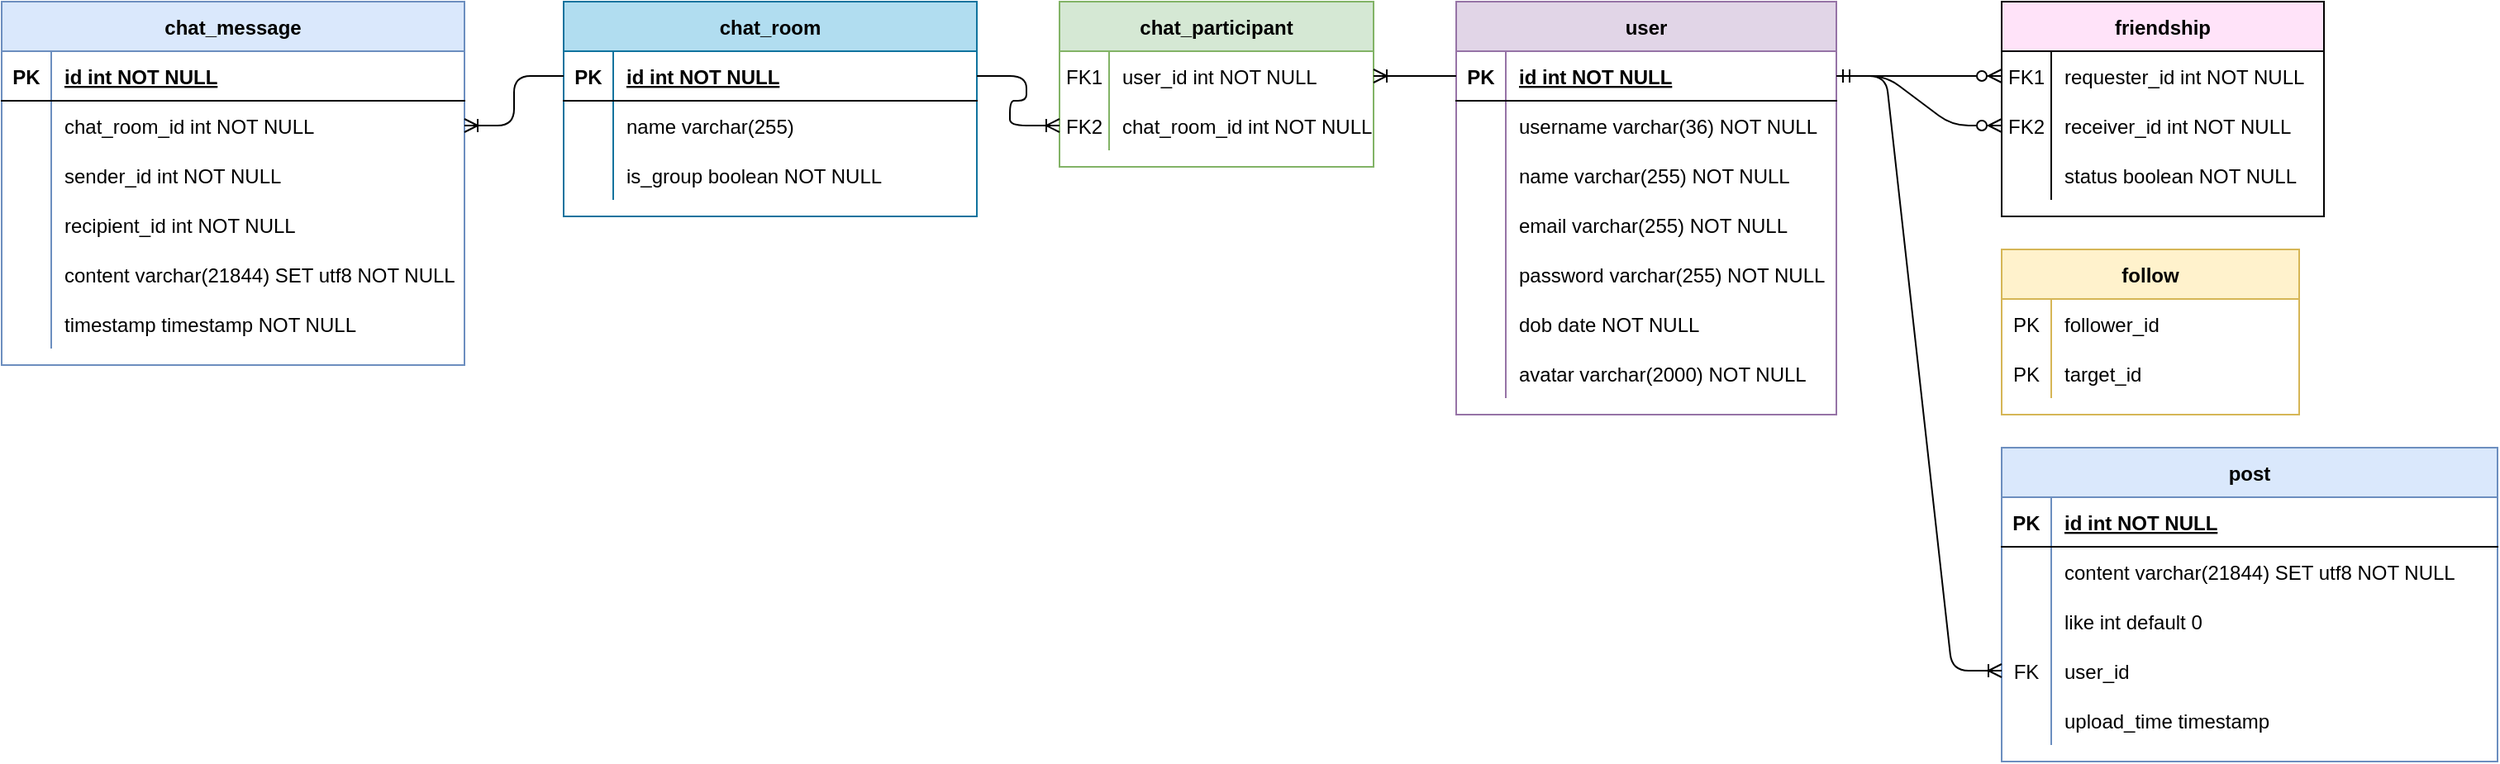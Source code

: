 <mxfile version="14.5.1" type="device"><diagram id="R2lEEEUBdFMjLlhIrx00" name="Page-1"><mxGraphModel dx="1086" dy="806" grid="1" gridSize="10" guides="1" tooltips="1" connect="1" arrows="1" fold="1" page="1" pageScale="1" pageWidth="850" pageHeight="1100" background="#ffffff" math="0" shadow="0" extFonts="Permanent Marker^https://fonts.googleapis.com/css?family=Permanent+Marker"><root><mxCell id="0"/><mxCell id="1" parent="0"/><mxCell id="C-vyLk0tnHw3VtMMgP7b-2" value="chat_room" style="shape=table;startSize=30;container=1;collapsible=1;childLayout=tableLayout;fixedRows=1;rowLines=0;fontStyle=1;align=center;resizeLast=1;fillColor=#b1ddf0;strokeColor=#10739e;" parent="1" vertex="1"><mxGeometry x="440" y="120" width="250" height="130" as="geometry"/></mxCell><mxCell id="C-vyLk0tnHw3VtMMgP7b-3" value="" style="shape=partialRectangle;collapsible=0;dropTarget=0;pointerEvents=0;fillColor=none;points=[[0,0.5],[1,0.5]];portConstraint=eastwest;top=0;left=0;right=0;bottom=1;" parent="C-vyLk0tnHw3VtMMgP7b-2" vertex="1"><mxGeometry y="30" width="250" height="30" as="geometry"/></mxCell><mxCell id="C-vyLk0tnHw3VtMMgP7b-4" value="PK" style="shape=partialRectangle;overflow=hidden;connectable=0;fillColor=none;top=0;left=0;bottom=0;right=0;fontStyle=1;" parent="C-vyLk0tnHw3VtMMgP7b-3" vertex="1"><mxGeometry width="30" height="30" as="geometry"/></mxCell><mxCell id="C-vyLk0tnHw3VtMMgP7b-5" value="id int NOT NULL " style="shape=partialRectangle;overflow=hidden;connectable=0;fillColor=none;top=0;left=0;bottom=0;right=0;align=left;spacingLeft=6;fontStyle=5;" parent="C-vyLk0tnHw3VtMMgP7b-3" vertex="1"><mxGeometry x="30" width="220" height="30" as="geometry"/></mxCell><mxCell id="C-vyLk0tnHw3VtMMgP7b-6" value="" style="shape=partialRectangle;collapsible=0;dropTarget=0;pointerEvents=0;fillColor=none;points=[[0,0.5],[1,0.5]];portConstraint=eastwest;top=0;left=0;right=0;bottom=0;" parent="C-vyLk0tnHw3VtMMgP7b-2" vertex="1"><mxGeometry y="60" width="250" height="30" as="geometry"/></mxCell><mxCell id="C-vyLk0tnHw3VtMMgP7b-7" value="" style="shape=partialRectangle;overflow=hidden;connectable=0;fillColor=none;top=0;left=0;bottom=0;right=0;" parent="C-vyLk0tnHw3VtMMgP7b-6" vertex="1"><mxGeometry width="30" height="30" as="geometry"/></mxCell><mxCell id="C-vyLk0tnHw3VtMMgP7b-8" value="name varchar(255)" style="shape=partialRectangle;overflow=hidden;connectable=0;fillColor=none;top=0;left=0;bottom=0;right=0;align=left;spacingLeft=6;" parent="C-vyLk0tnHw3VtMMgP7b-6" vertex="1"><mxGeometry x="30" width="220" height="30" as="geometry"/></mxCell><mxCell id="C-vyLk0tnHw3VtMMgP7b-9" value="" style="shape=partialRectangle;collapsible=0;dropTarget=0;pointerEvents=0;fillColor=none;points=[[0,0.5],[1,0.5]];portConstraint=eastwest;top=0;left=0;right=0;bottom=0;" parent="C-vyLk0tnHw3VtMMgP7b-2" vertex="1"><mxGeometry y="90" width="250" height="30" as="geometry"/></mxCell><mxCell id="C-vyLk0tnHw3VtMMgP7b-10" value="" style="shape=partialRectangle;overflow=hidden;connectable=0;fillColor=none;top=0;left=0;bottom=0;right=0;" parent="C-vyLk0tnHw3VtMMgP7b-9" vertex="1"><mxGeometry width="30" height="30" as="geometry"/></mxCell><mxCell id="C-vyLk0tnHw3VtMMgP7b-11" value="is_group boolean NOT NULL" style="shape=partialRectangle;overflow=hidden;connectable=0;fillColor=none;top=0;left=0;bottom=0;right=0;align=left;spacingLeft=6;" parent="C-vyLk0tnHw3VtMMgP7b-9" vertex="1"><mxGeometry x="30" width="220" height="30" as="geometry"/></mxCell><mxCell id="C-vyLk0tnHw3VtMMgP7b-23" value="chat_message" style="shape=table;startSize=30;container=1;collapsible=1;childLayout=tableLayout;fixedRows=1;rowLines=0;fontStyle=1;align=center;resizeLast=1;fillColor=#dae8fc;strokeColor=#6c8ebf;" parent="1" vertex="1"><mxGeometry x="100" y="120" width="280" height="220" as="geometry"/></mxCell><mxCell id="C-vyLk0tnHw3VtMMgP7b-24" value="" style="shape=partialRectangle;collapsible=0;dropTarget=0;pointerEvents=0;fillColor=none;points=[[0,0.5],[1,0.5]];portConstraint=eastwest;top=0;left=0;right=0;bottom=1;" parent="C-vyLk0tnHw3VtMMgP7b-23" vertex="1"><mxGeometry y="30" width="280" height="30" as="geometry"/></mxCell><mxCell id="C-vyLk0tnHw3VtMMgP7b-25" value="PK" style="shape=partialRectangle;overflow=hidden;connectable=0;fillColor=none;top=0;left=0;bottom=0;right=0;fontStyle=1;" parent="C-vyLk0tnHw3VtMMgP7b-24" vertex="1"><mxGeometry width="30" height="30" as="geometry"/></mxCell><mxCell id="C-vyLk0tnHw3VtMMgP7b-26" value="id int NOT NULL " style="shape=partialRectangle;overflow=hidden;connectable=0;fillColor=none;top=0;left=0;bottom=0;right=0;align=left;spacingLeft=6;fontStyle=5;" parent="C-vyLk0tnHw3VtMMgP7b-24" vertex="1"><mxGeometry x="30" width="250" height="30" as="geometry"/></mxCell><mxCell id="C-vyLk0tnHw3VtMMgP7b-27" value="" style="shape=partialRectangle;collapsible=0;dropTarget=0;pointerEvents=0;fillColor=none;points=[[0,0.5],[1,0.5]];portConstraint=eastwest;top=0;left=0;right=0;bottom=0;" parent="C-vyLk0tnHw3VtMMgP7b-23" vertex="1"><mxGeometry y="60" width="280" height="30" as="geometry"/></mxCell><mxCell id="C-vyLk0tnHw3VtMMgP7b-28" value="" style="shape=partialRectangle;overflow=hidden;connectable=0;fillColor=none;top=0;left=0;bottom=0;right=0;" parent="C-vyLk0tnHw3VtMMgP7b-27" vertex="1"><mxGeometry width="30" height="30" as="geometry"/></mxCell><mxCell id="C-vyLk0tnHw3VtMMgP7b-29" value="chat_room_id int NOT NULL" style="shape=partialRectangle;overflow=hidden;connectable=0;fillColor=none;top=0;left=0;bottom=0;right=0;align=left;spacingLeft=6;" parent="C-vyLk0tnHw3VtMMgP7b-27" vertex="1"><mxGeometry x="30" width="250" height="30" as="geometry"/></mxCell><mxCell id="GnM3e8JWFjY0dVEwa9tI-35" value="" style="shape=partialRectangle;collapsible=0;dropTarget=0;pointerEvents=0;fillColor=none;points=[[0,0.5],[1,0.5]];portConstraint=eastwest;top=0;left=0;right=0;bottom=0;" parent="C-vyLk0tnHw3VtMMgP7b-23" vertex="1"><mxGeometry y="90" width="280" height="30" as="geometry"/></mxCell><mxCell id="GnM3e8JWFjY0dVEwa9tI-36" value="" style="shape=partialRectangle;overflow=hidden;connectable=0;fillColor=none;top=0;left=0;bottom=0;right=0;" parent="GnM3e8JWFjY0dVEwa9tI-35" vertex="1"><mxGeometry width="30" height="30" as="geometry"/></mxCell><mxCell id="GnM3e8JWFjY0dVEwa9tI-37" value="sender_id int NOT NULL" style="shape=partialRectangle;overflow=hidden;connectable=0;fillColor=none;top=0;left=0;bottom=0;right=0;align=left;spacingLeft=6;" parent="GnM3e8JWFjY0dVEwa9tI-35" vertex="1"><mxGeometry x="30" width="250" height="30" as="geometry"/></mxCell><mxCell id="GnM3e8JWFjY0dVEwa9tI-38" value="" style="shape=partialRectangle;collapsible=0;dropTarget=0;pointerEvents=0;fillColor=none;points=[[0,0.5],[1,0.5]];portConstraint=eastwest;top=0;left=0;right=0;bottom=0;" parent="C-vyLk0tnHw3VtMMgP7b-23" vertex="1"><mxGeometry y="120" width="280" height="30" as="geometry"/></mxCell><mxCell id="GnM3e8JWFjY0dVEwa9tI-39" value="" style="shape=partialRectangle;overflow=hidden;connectable=0;fillColor=none;top=0;left=0;bottom=0;right=0;" parent="GnM3e8JWFjY0dVEwa9tI-38" vertex="1"><mxGeometry width="30" height="30" as="geometry"/></mxCell><mxCell id="GnM3e8JWFjY0dVEwa9tI-40" value="recipient_id int NOT NULL" style="shape=partialRectangle;overflow=hidden;connectable=0;fillColor=none;top=0;left=0;bottom=0;right=0;align=left;spacingLeft=6;" parent="GnM3e8JWFjY0dVEwa9tI-38" vertex="1"><mxGeometry x="30" width="250" height="30" as="geometry"/></mxCell><mxCell id="GnM3e8JWFjY0dVEwa9tI-41" value="" style="shape=partialRectangle;collapsible=0;dropTarget=0;pointerEvents=0;fillColor=none;points=[[0,0.5],[1,0.5]];portConstraint=eastwest;top=0;left=0;right=0;bottom=0;" parent="C-vyLk0tnHw3VtMMgP7b-23" vertex="1"><mxGeometry y="150" width="280" height="30" as="geometry"/></mxCell><mxCell id="GnM3e8JWFjY0dVEwa9tI-42" value="" style="shape=partialRectangle;overflow=hidden;connectable=0;fillColor=none;top=0;left=0;bottom=0;right=0;" parent="GnM3e8JWFjY0dVEwa9tI-41" vertex="1"><mxGeometry width="30" height="30" as="geometry"/></mxCell><mxCell id="GnM3e8JWFjY0dVEwa9tI-43" value="content varchar(21844) SET utf8 NOT NULL" style="shape=partialRectangle;overflow=hidden;connectable=0;fillColor=none;top=0;left=0;bottom=0;right=0;align=left;spacingLeft=6;" parent="GnM3e8JWFjY0dVEwa9tI-41" vertex="1"><mxGeometry x="30" width="250" height="30" as="geometry"/></mxCell><mxCell id="GnM3e8JWFjY0dVEwa9tI-44" value="" style="shape=partialRectangle;collapsible=0;dropTarget=0;pointerEvents=0;fillColor=none;points=[[0,0.5],[1,0.5]];portConstraint=eastwest;top=0;left=0;right=0;bottom=0;" parent="C-vyLk0tnHw3VtMMgP7b-23" vertex="1"><mxGeometry y="180" width="280" height="30" as="geometry"/></mxCell><mxCell id="GnM3e8JWFjY0dVEwa9tI-45" value="" style="shape=partialRectangle;overflow=hidden;connectable=0;fillColor=none;top=0;left=0;bottom=0;right=0;" parent="GnM3e8JWFjY0dVEwa9tI-44" vertex="1"><mxGeometry width="30" height="30" as="geometry"/></mxCell><mxCell id="GnM3e8JWFjY0dVEwa9tI-46" value="timestamp timestamp NOT NULL" style="shape=partialRectangle;overflow=hidden;connectable=0;fillColor=none;top=0;left=0;bottom=0;right=0;align=left;spacingLeft=6;" parent="GnM3e8JWFjY0dVEwa9tI-44" vertex="1"><mxGeometry x="30" width="250" height="30" as="geometry"/></mxCell><mxCell id="GnM3e8JWFjY0dVEwa9tI-47" value="chat_participant" style="shape=table;startSize=30;container=1;collapsible=1;childLayout=tableLayout;fixedRows=1;rowLines=0;fontStyle=1;align=center;resizeLast=1;fillColor=#d5e8d4;strokeColor=#82b366;" parent="1" vertex="1"><mxGeometry x="740" y="120" width="190" height="100" as="geometry"/></mxCell><mxCell id="GnM3e8JWFjY0dVEwa9tI-54" value="" style="shape=partialRectangle;collapsible=0;dropTarget=0;pointerEvents=0;fillColor=none;top=0;left=0;bottom=0;right=0;points=[[0,0.5],[1,0.5]];portConstraint=eastwest;" parent="GnM3e8JWFjY0dVEwa9tI-47" vertex="1"><mxGeometry y="30" width="190" height="30" as="geometry"/></mxCell><mxCell id="GnM3e8JWFjY0dVEwa9tI-55" value="FK1" style="shape=partialRectangle;connectable=0;fillColor=none;top=0;left=0;bottom=0;right=0;editable=1;overflow=hidden;" parent="GnM3e8JWFjY0dVEwa9tI-54" vertex="1"><mxGeometry width="30" height="30" as="geometry"/></mxCell><mxCell id="GnM3e8JWFjY0dVEwa9tI-56" value="user_id int NOT NULL" style="shape=partialRectangle;connectable=0;fillColor=none;top=0;left=0;bottom=0;right=0;align=left;spacingLeft=6;overflow=hidden;" parent="GnM3e8JWFjY0dVEwa9tI-54" vertex="1"><mxGeometry x="30" width="160" height="30" as="geometry"/></mxCell><mxCell id="GnM3e8JWFjY0dVEwa9tI-57" value="" style="shape=partialRectangle;collapsible=0;dropTarget=0;pointerEvents=0;fillColor=none;top=0;left=0;bottom=0;right=0;points=[[0,0.5],[1,0.5]];portConstraint=eastwest;" parent="GnM3e8JWFjY0dVEwa9tI-47" vertex="1"><mxGeometry y="60" width="190" height="30" as="geometry"/></mxCell><mxCell id="GnM3e8JWFjY0dVEwa9tI-58" value="FK2" style="shape=partialRectangle;connectable=0;fillColor=none;top=0;left=0;bottom=0;right=0;editable=1;overflow=hidden;" parent="GnM3e8JWFjY0dVEwa9tI-57" vertex="1"><mxGeometry width="30" height="30" as="geometry"/></mxCell><mxCell id="GnM3e8JWFjY0dVEwa9tI-59" value="chat_room_id int NOT NULL" style="shape=partialRectangle;connectable=0;fillColor=none;top=0;left=0;bottom=0;right=0;align=left;spacingLeft=6;overflow=hidden;" parent="GnM3e8JWFjY0dVEwa9tI-57" vertex="1"><mxGeometry x="30" width="160" height="30" as="geometry"/></mxCell><mxCell id="GnM3e8JWFjY0dVEwa9tI-60" value="user" style="shape=table;startSize=30;container=1;collapsible=1;childLayout=tableLayout;fixedRows=1;rowLines=0;fontStyle=1;align=center;resizeLast=1;fillColor=#e1d5e7;strokeColor=#9673a6;" parent="1" vertex="1"><mxGeometry x="980" y="120" width="230" height="250" as="geometry"/></mxCell><mxCell id="GnM3e8JWFjY0dVEwa9tI-61" value="" style="shape=partialRectangle;collapsible=0;dropTarget=0;pointerEvents=0;fillColor=none;top=0;left=0;bottom=1;right=0;points=[[0,0.5],[1,0.5]];portConstraint=eastwest;" parent="GnM3e8JWFjY0dVEwa9tI-60" vertex="1"><mxGeometry y="30" width="230" height="30" as="geometry"/></mxCell><mxCell id="GnM3e8JWFjY0dVEwa9tI-62" value="PK" style="shape=partialRectangle;connectable=0;fillColor=none;top=0;left=0;bottom=0;right=0;fontStyle=1;overflow=hidden;" parent="GnM3e8JWFjY0dVEwa9tI-61" vertex="1"><mxGeometry width="30" height="30" as="geometry"/></mxCell><mxCell id="GnM3e8JWFjY0dVEwa9tI-63" value="id int NOT NULL" style="shape=partialRectangle;connectable=0;fillColor=none;top=0;left=0;bottom=0;right=0;align=left;spacingLeft=6;fontStyle=5;overflow=hidden;" parent="GnM3e8JWFjY0dVEwa9tI-61" vertex="1"><mxGeometry x="30" width="200" height="30" as="geometry"/></mxCell><mxCell id="GnM3e8JWFjY0dVEwa9tI-64" value="" style="shape=partialRectangle;collapsible=0;dropTarget=0;pointerEvents=0;fillColor=none;top=0;left=0;bottom=0;right=0;points=[[0,0.5],[1,0.5]];portConstraint=eastwest;" parent="GnM3e8JWFjY0dVEwa9tI-60" vertex="1"><mxGeometry y="60" width="230" height="30" as="geometry"/></mxCell><mxCell id="GnM3e8JWFjY0dVEwa9tI-65" value="" style="shape=partialRectangle;connectable=0;fillColor=none;top=0;left=0;bottom=0;right=0;editable=1;overflow=hidden;" parent="GnM3e8JWFjY0dVEwa9tI-64" vertex="1"><mxGeometry width="30" height="30" as="geometry"/></mxCell><mxCell id="GnM3e8JWFjY0dVEwa9tI-66" value="username varchar(36) NOT NULL" style="shape=partialRectangle;connectable=0;fillColor=none;top=0;left=0;bottom=0;right=0;align=left;spacingLeft=6;overflow=hidden;" parent="GnM3e8JWFjY0dVEwa9tI-64" vertex="1"><mxGeometry x="30" width="200" height="30" as="geometry"/></mxCell><mxCell id="GnM3e8JWFjY0dVEwa9tI-67" value="" style="shape=partialRectangle;collapsible=0;dropTarget=0;pointerEvents=0;fillColor=none;top=0;left=0;bottom=0;right=0;points=[[0,0.5],[1,0.5]];portConstraint=eastwest;" parent="GnM3e8JWFjY0dVEwa9tI-60" vertex="1"><mxGeometry y="90" width="230" height="30" as="geometry"/></mxCell><mxCell id="GnM3e8JWFjY0dVEwa9tI-68" value="" style="shape=partialRectangle;connectable=0;fillColor=none;top=0;left=0;bottom=0;right=0;editable=1;overflow=hidden;" parent="GnM3e8JWFjY0dVEwa9tI-67" vertex="1"><mxGeometry width="30" height="30" as="geometry"/></mxCell><mxCell id="GnM3e8JWFjY0dVEwa9tI-69" value="name varchar(255) NOT NULL" style="shape=partialRectangle;connectable=0;fillColor=none;top=0;left=0;bottom=0;right=0;align=left;spacingLeft=6;overflow=hidden;" parent="GnM3e8JWFjY0dVEwa9tI-67" vertex="1"><mxGeometry x="30" width="200" height="30" as="geometry"/></mxCell><mxCell id="GnM3e8JWFjY0dVEwa9tI-70" value="" style="shape=partialRectangle;collapsible=0;dropTarget=0;pointerEvents=0;fillColor=none;top=0;left=0;bottom=0;right=0;points=[[0,0.5],[1,0.5]];portConstraint=eastwest;" parent="GnM3e8JWFjY0dVEwa9tI-60" vertex="1"><mxGeometry y="120" width="230" height="30" as="geometry"/></mxCell><mxCell id="GnM3e8JWFjY0dVEwa9tI-71" value="" style="shape=partialRectangle;connectable=0;fillColor=none;top=0;left=0;bottom=0;right=0;editable=1;overflow=hidden;" parent="GnM3e8JWFjY0dVEwa9tI-70" vertex="1"><mxGeometry width="30" height="30" as="geometry"/></mxCell><mxCell id="GnM3e8JWFjY0dVEwa9tI-72" value="email varchar(255) NOT NULL" style="shape=partialRectangle;connectable=0;fillColor=none;top=0;left=0;bottom=0;right=0;align=left;spacingLeft=6;overflow=hidden;" parent="GnM3e8JWFjY0dVEwa9tI-70" vertex="1"><mxGeometry x="30" width="200" height="30" as="geometry"/></mxCell><mxCell id="GnM3e8JWFjY0dVEwa9tI-76" value="" style="shape=partialRectangle;collapsible=0;dropTarget=0;pointerEvents=0;fillColor=none;top=0;left=0;bottom=0;right=0;points=[[0,0.5],[1,0.5]];portConstraint=eastwest;" parent="GnM3e8JWFjY0dVEwa9tI-60" vertex="1"><mxGeometry y="150" width="230" height="30" as="geometry"/></mxCell><mxCell id="GnM3e8JWFjY0dVEwa9tI-77" value="" style="shape=partialRectangle;connectable=0;fillColor=none;top=0;left=0;bottom=0;right=0;editable=1;overflow=hidden;" parent="GnM3e8JWFjY0dVEwa9tI-76" vertex="1"><mxGeometry width="30" height="30" as="geometry"/></mxCell><mxCell id="GnM3e8JWFjY0dVEwa9tI-78" value="password varchar(255) NOT NULL" style="shape=partialRectangle;connectable=0;fillColor=none;top=0;left=0;bottom=0;right=0;align=left;spacingLeft=6;overflow=hidden;" parent="GnM3e8JWFjY0dVEwa9tI-76" vertex="1"><mxGeometry x="30" width="200" height="30" as="geometry"/></mxCell><mxCell id="GnM3e8JWFjY0dVEwa9tI-79" value="" style="shape=partialRectangle;collapsible=0;dropTarget=0;pointerEvents=0;fillColor=none;top=0;left=0;bottom=0;right=0;points=[[0,0.5],[1,0.5]];portConstraint=eastwest;" parent="GnM3e8JWFjY0dVEwa9tI-60" vertex="1"><mxGeometry y="180" width="230" height="30" as="geometry"/></mxCell><mxCell id="GnM3e8JWFjY0dVEwa9tI-80" value="" style="shape=partialRectangle;connectable=0;fillColor=none;top=0;left=0;bottom=0;right=0;editable=1;overflow=hidden;" parent="GnM3e8JWFjY0dVEwa9tI-79" vertex="1"><mxGeometry width="30" height="30" as="geometry"/></mxCell><mxCell id="GnM3e8JWFjY0dVEwa9tI-81" value="dob date NOT NULL" style="shape=partialRectangle;connectable=0;fillColor=none;top=0;left=0;bottom=0;right=0;align=left;spacingLeft=6;overflow=hidden;" parent="GnM3e8JWFjY0dVEwa9tI-79" vertex="1"><mxGeometry x="30" width="200" height="30" as="geometry"/></mxCell><mxCell id="GnM3e8JWFjY0dVEwa9tI-82" value="" style="shape=partialRectangle;collapsible=0;dropTarget=0;pointerEvents=0;fillColor=none;top=0;left=0;bottom=0;right=0;points=[[0,0.5],[1,0.5]];portConstraint=eastwest;" parent="GnM3e8JWFjY0dVEwa9tI-60" vertex="1"><mxGeometry y="210" width="230" height="30" as="geometry"/></mxCell><mxCell id="GnM3e8JWFjY0dVEwa9tI-83" value="" style="shape=partialRectangle;connectable=0;fillColor=none;top=0;left=0;bottom=0;right=0;editable=1;overflow=hidden;" parent="GnM3e8JWFjY0dVEwa9tI-82" vertex="1"><mxGeometry width="30" height="30" as="geometry"/></mxCell><mxCell id="GnM3e8JWFjY0dVEwa9tI-84" value="avatar varchar(2000) NOT NULL" style="shape=partialRectangle;connectable=0;fillColor=none;top=0;left=0;bottom=0;right=0;align=left;spacingLeft=6;overflow=hidden;" parent="GnM3e8JWFjY0dVEwa9tI-82" vertex="1"><mxGeometry x="30" width="200" height="30" as="geometry"/></mxCell><mxCell id="GnM3e8JWFjY0dVEwa9tI-73" value="" style="edgeStyle=entityRelationEdgeStyle;fontSize=12;html=1;endArrow=ERoneToMany;entryX=0;entryY=0.5;entryDx=0;entryDy=0;exitX=1;exitY=0.5;exitDx=0;exitDy=0;" parent="1" source="C-vyLk0tnHw3VtMMgP7b-3" target="GnM3e8JWFjY0dVEwa9tI-57" edge="1"><mxGeometry width="100" height="100" relative="1" as="geometry"><mxPoint x="540" y="460" as="sourcePoint"/><mxPoint x="640" y="360" as="targetPoint"/></mxGeometry></mxCell><mxCell id="GnM3e8JWFjY0dVEwa9tI-74" value="" style="edgeStyle=entityRelationEdgeStyle;fontSize=12;html=1;endArrow=ERoneToMany;entryX=1;entryY=0.5;entryDx=0;entryDy=0;exitX=0;exitY=0.5;exitDx=0;exitDy=0;" parent="1" source="GnM3e8JWFjY0dVEwa9tI-61" target="GnM3e8JWFjY0dVEwa9tI-54" edge="1"><mxGeometry width="100" height="100" relative="1" as="geometry"><mxPoint x="770" y="470" as="sourcePoint"/><mxPoint x="870" y="370" as="targetPoint"/></mxGeometry></mxCell><mxCell id="GnM3e8JWFjY0dVEwa9tI-75" value="" style="edgeStyle=entityRelationEdgeStyle;fontSize=12;html=1;endArrow=ERoneToMany;entryX=1;entryY=0.5;entryDx=0;entryDy=0;exitX=0;exitY=0.5;exitDx=0;exitDy=0;" parent="1" source="C-vyLk0tnHw3VtMMgP7b-3" target="C-vyLk0tnHw3VtMMgP7b-27" edge="1"><mxGeometry width="100" height="100" relative="1" as="geometry"><mxPoint x="540" y="460" as="sourcePoint"/><mxPoint x="450" y="310" as="targetPoint"/></mxGeometry></mxCell><mxCell id="GnM3e8JWFjY0dVEwa9tI-85" value="friendship" style="shape=table;startSize=30;container=1;collapsible=1;childLayout=tableLayout;fixedRows=1;rowLines=0;fontStyle=1;align=center;resizeLast=1;fillColor=#FFE3F9;" parent="1" vertex="1"><mxGeometry x="1310" y="120" width="195" height="130" as="geometry"/></mxCell><mxCell id="GnM3e8JWFjY0dVEwa9tI-89" value="" style="shape=partialRectangle;collapsible=0;dropTarget=0;pointerEvents=0;fillColor=none;top=0;left=0;bottom=0;right=0;points=[[0,0.5],[1,0.5]];portConstraint=eastwest;" parent="GnM3e8JWFjY0dVEwa9tI-85" vertex="1"><mxGeometry y="30" width="195" height="30" as="geometry"/></mxCell><mxCell id="GnM3e8JWFjY0dVEwa9tI-90" value="FK1" style="shape=partialRectangle;connectable=0;fillColor=none;top=0;left=0;bottom=0;right=0;editable=1;overflow=hidden;" parent="GnM3e8JWFjY0dVEwa9tI-89" vertex="1"><mxGeometry width="30" height="30" as="geometry"/></mxCell><mxCell id="GnM3e8JWFjY0dVEwa9tI-91" value="requester_id int NOT NULL" style="shape=partialRectangle;connectable=0;fillColor=none;top=0;left=0;bottom=0;right=0;align=left;spacingLeft=6;overflow=hidden;" parent="GnM3e8JWFjY0dVEwa9tI-89" vertex="1"><mxGeometry x="30" width="165" height="30" as="geometry"/></mxCell><mxCell id="GnM3e8JWFjY0dVEwa9tI-92" value="" style="shape=partialRectangle;collapsible=0;dropTarget=0;pointerEvents=0;fillColor=none;top=0;left=0;bottom=0;right=0;points=[[0,0.5],[1,0.5]];portConstraint=eastwest;" parent="GnM3e8JWFjY0dVEwa9tI-85" vertex="1"><mxGeometry y="60" width="195" height="30" as="geometry"/></mxCell><mxCell id="GnM3e8JWFjY0dVEwa9tI-93" value="FK2" style="shape=partialRectangle;connectable=0;fillColor=none;top=0;left=0;bottom=0;right=0;editable=1;overflow=hidden;" parent="GnM3e8JWFjY0dVEwa9tI-92" vertex="1"><mxGeometry width="30" height="30" as="geometry"/></mxCell><mxCell id="GnM3e8JWFjY0dVEwa9tI-94" value="receiver_id int NOT NULL" style="shape=partialRectangle;connectable=0;fillColor=none;top=0;left=0;bottom=0;right=0;align=left;spacingLeft=6;overflow=hidden;" parent="GnM3e8JWFjY0dVEwa9tI-92" vertex="1"><mxGeometry x="30" width="165" height="30" as="geometry"/></mxCell><mxCell id="GnM3e8JWFjY0dVEwa9tI-95" value="" style="shape=partialRectangle;collapsible=0;dropTarget=0;pointerEvents=0;fillColor=none;top=0;left=0;bottom=0;right=0;points=[[0,0.5],[1,0.5]];portConstraint=eastwest;" parent="GnM3e8JWFjY0dVEwa9tI-85" vertex="1"><mxGeometry y="90" width="195" height="30" as="geometry"/></mxCell><mxCell id="GnM3e8JWFjY0dVEwa9tI-96" value="" style="shape=partialRectangle;connectable=0;fillColor=none;top=0;left=0;bottom=0;right=0;editable=1;overflow=hidden;" parent="GnM3e8JWFjY0dVEwa9tI-95" vertex="1"><mxGeometry width="30" height="30" as="geometry"/></mxCell><mxCell id="GnM3e8JWFjY0dVEwa9tI-97" value="status boolean NOT NULL" style="shape=partialRectangle;connectable=0;fillColor=none;top=0;left=0;bottom=0;right=0;align=left;spacingLeft=6;overflow=hidden;" parent="GnM3e8JWFjY0dVEwa9tI-95" vertex="1"><mxGeometry x="30" width="165" height="30" as="geometry"/></mxCell><mxCell id="GnM3e8JWFjY0dVEwa9tI-98" value="" style="edgeStyle=entityRelationEdgeStyle;fontSize=12;html=1;endArrow=ERzeroToMany;startArrow=ERmandOne;exitX=1;exitY=0.5;exitDx=0;exitDy=0;entryX=0;entryY=0.5;entryDx=0;entryDy=0;" parent="1" source="GnM3e8JWFjY0dVEwa9tI-61" target="GnM3e8JWFjY0dVEwa9tI-89" edge="1"><mxGeometry width="100" height="100" relative="1" as="geometry"><mxPoint x="930" y="460" as="sourcePoint"/><mxPoint x="1030" y="360" as="targetPoint"/></mxGeometry></mxCell><mxCell id="GnM3e8JWFjY0dVEwa9tI-99" value="" style="edgeStyle=entityRelationEdgeStyle;fontSize=12;html=1;endArrow=ERzeroToMany;startArrow=ERmandOne;exitX=1;exitY=0.5;exitDx=0;exitDy=0;entryX=0;entryY=0.5;entryDx=0;entryDy=0;" parent="1" source="GnM3e8JWFjY0dVEwa9tI-61" target="GnM3e8JWFjY0dVEwa9tI-92" edge="1"><mxGeometry width="100" height="100" relative="1" as="geometry"><mxPoint x="1240" y="175" as="sourcePoint"/><mxPoint x="1330" y="175" as="targetPoint"/></mxGeometry></mxCell><mxCell id="GnM3e8JWFjY0dVEwa9tI-100" value="post" style="shape=table;startSize=30;container=1;collapsible=1;childLayout=tableLayout;fixedRows=1;rowLines=0;fontStyle=1;align=center;resizeLast=1;fillColor=#dae8fc;strokeColor=#6c8ebf;" parent="1" vertex="1"><mxGeometry x="1310" y="390" width="300" height="190" as="geometry"/></mxCell><mxCell id="GnM3e8JWFjY0dVEwa9tI-101" value="" style="shape=partialRectangle;collapsible=0;dropTarget=0;pointerEvents=0;fillColor=none;top=0;left=0;bottom=1;right=0;points=[[0,0.5],[1,0.5]];portConstraint=eastwest;" parent="GnM3e8JWFjY0dVEwa9tI-100" vertex="1"><mxGeometry y="30" width="300" height="30" as="geometry"/></mxCell><mxCell id="GnM3e8JWFjY0dVEwa9tI-102" value="PK" style="shape=partialRectangle;connectable=0;fillColor=none;top=0;left=0;bottom=0;right=0;fontStyle=1;overflow=hidden;" parent="GnM3e8JWFjY0dVEwa9tI-101" vertex="1"><mxGeometry width="30" height="30" as="geometry"/></mxCell><mxCell id="GnM3e8JWFjY0dVEwa9tI-103" value="id int NOT NULL" style="shape=partialRectangle;connectable=0;fillColor=none;top=0;left=0;bottom=0;right=0;align=left;spacingLeft=6;fontStyle=5;overflow=hidden;" parent="GnM3e8JWFjY0dVEwa9tI-101" vertex="1"><mxGeometry x="30" width="270" height="30" as="geometry"/></mxCell><mxCell id="GnM3e8JWFjY0dVEwa9tI-104" value="" style="shape=partialRectangle;collapsible=0;dropTarget=0;pointerEvents=0;fillColor=none;top=0;left=0;bottom=0;right=0;points=[[0,0.5],[1,0.5]];portConstraint=eastwest;" parent="GnM3e8JWFjY0dVEwa9tI-100" vertex="1"><mxGeometry y="60" width="300" height="30" as="geometry"/></mxCell><mxCell id="GnM3e8JWFjY0dVEwa9tI-105" value="" style="shape=partialRectangle;connectable=0;fillColor=none;top=0;left=0;bottom=0;right=0;editable=1;overflow=hidden;" parent="GnM3e8JWFjY0dVEwa9tI-104" vertex="1"><mxGeometry width="30" height="30" as="geometry"/></mxCell><mxCell id="GnM3e8JWFjY0dVEwa9tI-106" value="content varchar(21844) SET utf8 NOT NULL" style="shape=partialRectangle;connectable=0;fillColor=none;top=0;left=0;bottom=0;right=0;align=left;spacingLeft=6;overflow=hidden;" parent="GnM3e8JWFjY0dVEwa9tI-104" vertex="1"><mxGeometry x="30" width="270" height="30" as="geometry"/></mxCell><mxCell id="GnM3e8JWFjY0dVEwa9tI-107" value="" style="shape=partialRectangle;collapsible=0;dropTarget=0;pointerEvents=0;fillColor=none;top=0;left=0;bottom=0;right=0;points=[[0,0.5],[1,0.5]];portConstraint=eastwest;" parent="GnM3e8JWFjY0dVEwa9tI-100" vertex="1"><mxGeometry y="90" width="300" height="30" as="geometry"/></mxCell><mxCell id="GnM3e8JWFjY0dVEwa9tI-108" value="" style="shape=partialRectangle;connectable=0;fillColor=none;top=0;left=0;bottom=0;right=0;editable=1;overflow=hidden;" parent="GnM3e8JWFjY0dVEwa9tI-107" vertex="1"><mxGeometry width="30" height="30" as="geometry"/></mxCell><mxCell id="GnM3e8JWFjY0dVEwa9tI-109" value="like int default 0" style="shape=partialRectangle;connectable=0;fillColor=none;top=0;left=0;bottom=0;right=0;align=left;spacingLeft=6;overflow=hidden;" parent="GnM3e8JWFjY0dVEwa9tI-107" vertex="1"><mxGeometry x="30" width="270" height="30" as="geometry"/></mxCell><mxCell id="GnM3e8JWFjY0dVEwa9tI-110" value="" style="shape=partialRectangle;collapsible=0;dropTarget=0;pointerEvents=0;fillColor=none;top=0;left=0;bottom=0;right=0;points=[[0,0.5],[1,0.5]];portConstraint=eastwest;" parent="GnM3e8JWFjY0dVEwa9tI-100" vertex="1"><mxGeometry y="120" width="300" height="30" as="geometry"/></mxCell><mxCell id="GnM3e8JWFjY0dVEwa9tI-111" value="FK" style="shape=partialRectangle;connectable=0;fillColor=none;top=0;left=0;bottom=0;right=0;editable=1;overflow=hidden;" parent="GnM3e8JWFjY0dVEwa9tI-110" vertex="1"><mxGeometry width="30" height="30" as="geometry"/></mxCell><mxCell id="GnM3e8JWFjY0dVEwa9tI-112" value="user_id" style="shape=partialRectangle;connectable=0;fillColor=none;top=0;left=0;bottom=0;right=0;align=left;spacingLeft=6;overflow=hidden;" parent="GnM3e8JWFjY0dVEwa9tI-110" vertex="1"><mxGeometry x="30" width="270" height="30" as="geometry"/></mxCell><mxCell id="GnM3e8JWFjY0dVEwa9tI-113" value="" style="shape=partialRectangle;collapsible=0;dropTarget=0;pointerEvents=0;fillColor=none;top=0;left=0;bottom=0;right=0;points=[[0,0.5],[1,0.5]];portConstraint=eastwest;" parent="GnM3e8JWFjY0dVEwa9tI-100" vertex="1"><mxGeometry y="150" width="300" height="30" as="geometry"/></mxCell><mxCell id="GnM3e8JWFjY0dVEwa9tI-114" value="" style="shape=partialRectangle;connectable=0;fillColor=none;top=0;left=0;bottom=0;right=0;editable=1;overflow=hidden;" parent="GnM3e8JWFjY0dVEwa9tI-113" vertex="1"><mxGeometry width="30" height="30" as="geometry"/></mxCell><mxCell id="GnM3e8JWFjY0dVEwa9tI-115" value="upload_time timestamp" style="shape=partialRectangle;connectable=0;fillColor=none;top=0;left=0;bottom=0;right=0;align=left;spacingLeft=6;overflow=hidden;" parent="GnM3e8JWFjY0dVEwa9tI-113" vertex="1"><mxGeometry x="30" width="270" height="30" as="geometry"/></mxCell><mxCell id="GnM3e8JWFjY0dVEwa9tI-116" value="" style="edgeStyle=entityRelationEdgeStyle;fontSize=12;html=1;endArrow=ERoneToMany;entryX=0;entryY=0.5;entryDx=0;entryDy=0;exitX=1;exitY=0.5;exitDx=0;exitDy=0;" parent="1" source="GnM3e8JWFjY0dVEwa9tI-61" target="GnM3e8JWFjY0dVEwa9tI-110" edge="1"><mxGeometry width="100" height="100" relative="1" as="geometry"><mxPoint x="1180" y="540" as="sourcePoint"/><mxPoint x="1280" y="350" as="targetPoint"/></mxGeometry></mxCell><mxCell id="EJQp_yImW4OsbXq6M1MY-1" value="follow" style="shape=table;startSize=30;container=1;collapsible=1;childLayout=tableLayout;fixedRows=1;rowLines=0;fontStyle=1;align=center;resizeLast=1;fillColor=#fff2cc;strokeColor=#d6b656;" vertex="1" parent="1"><mxGeometry x="1310" y="270" width="180" height="100" as="geometry"/></mxCell><mxCell id="EJQp_yImW4OsbXq6M1MY-5" value="" style="shape=partialRectangle;collapsible=0;dropTarget=0;pointerEvents=0;fillColor=none;top=0;left=0;bottom=0;right=0;points=[[0,0.5],[1,0.5]];portConstraint=eastwest;" vertex="1" parent="EJQp_yImW4OsbXq6M1MY-1"><mxGeometry y="30" width="180" height="30" as="geometry"/></mxCell><mxCell id="EJQp_yImW4OsbXq6M1MY-6" value="PK" style="shape=partialRectangle;connectable=0;fillColor=none;top=0;left=0;bottom=0;right=0;editable=1;overflow=hidden;" vertex="1" parent="EJQp_yImW4OsbXq6M1MY-5"><mxGeometry width="30" height="30" as="geometry"/></mxCell><mxCell id="EJQp_yImW4OsbXq6M1MY-7" value="follower_id" style="shape=partialRectangle;connectable=0;fillColor=none;top=0;left=0;bottom=0;right=0;align=left;spacingLeft=6;overflow=hidden;" vertex="1" parent="EJQp_yImW4OsbXq6M1MY-5"><mxGeometry x="30" width="150" height="30" as="geometry"/></mxCell><mxCell id="EJQp_yImW4OsbXq6M1MY-8" value="" style="shape=partialRectangle;collapsible=0;dropTarget=0;pointerEvents=0;fillColor=none;top=0;left=0;bottom=0;right=0;points=[[0,0.5],[1,0.5]];portConstraint=eastwest;" vertex="1" parent="EJQp_yImW4OsbXq6M1MY-1"><mxGeometry y="60" width="180" height="30" as="geometry"/></mxCell><mxCell id="EJQp_yImW4OsbXq6M1MY-9" value="PK" style="shape=partialRectangle;connectable=0;fillColor=none;top=0;left=0;bottom=0;right=0;editable=1;overflow=hidden;" vertex="1" parent="EJQp_yImW4OsbXq6M1MY-8"><mxGeometry width="30" height="30" as="geometry"/></mxCell><mxCell id="EJQp_yImW4OsbXq6M1MY-10" value="target_id" style="shape=partialRectangle;connectable=0;fillColor=none;top=0;left=0;bottom=0;right=0;align=left;spacingLeft=6;overflow=hidden;" vertex="1" parent="EJQp_yImW4OsbXq6M1MY-8"><mxGeometry x="30" width="150" height="30" as="geometry"/></mxCell></root></mxGraphModel></diagram></mxfile>